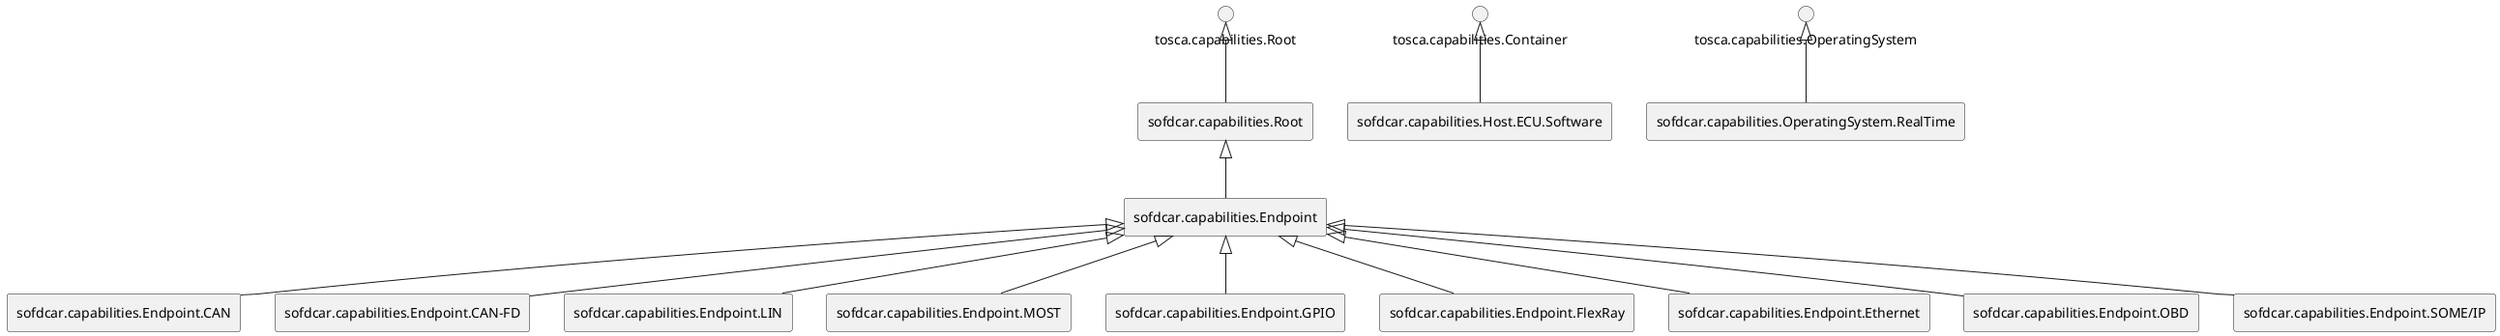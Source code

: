 @startuml
skinparam componentStyle rectangle


rectangle "sofdcar.capabilities.Root"

rectangle "sofdcar.capabilities.Host.ECU.Software"

rectangle "sofdcar.capabilities.OperatingSystem.RealTime"

rectangle "sofdcar.capabilities.Endpoint"

rectangle "sofdcar.capabilities.Endpoint.CAN"

rectangle "sofdcar.capabilities.Endpoint.CAN-FD"

rectangle "sofdcar.capabilities.Endpoint.LIN"

rectangle "sofdcar.capabilities.Endpoint.MOST"

rectangle "sofdcar.capabilities.Endpoint.GPIO"

rectangle "sofdcar.capabilities.Endpoint.FlexRay"

rectangle "sofdcar.capabilities.Endpoint.Ethernet"

rectangle "sofdcar.capabilities.Endpoint.OBD"

rectangle "sofdcar.capabilities.Endpoint.SOME/IP"


"tosca.capabilities.Root" <|-- "sofdcar.capabilities.Root"

"tosca.capabilities.Container" <|-- "sofdcar.capabilities.Host.ECU.Software"

"tosca.capabilities.OperatingSystem" <|-- "sofdcar.capabilities.OperatingSystem.RealTime"

"sofdcar.capabilities.Root" <|-- "sofdcar.capabilities.Endpoint"

"sofdcar.capabilities.Endpoint" <|-- "sofdcar.capabilities.Endpoint.CAN"

"sofdcar.capabilities.Endpoint" <|-- "sofdcar.capabilities.Endpoint.CAN-FD"

"sofdcar.capabilities.Endpoint" <|-- "sofdcar.capabilities.Endpoint.LIN"

"sofdcar.capabilities.Endpoint" <|-- "sofdcar.capabilities.Endpoint.MOST"

"sofdcar.capabilities.Endpoint" <|-- "sofdcar.capabilities.Endpoint.GPIO"

"sofdcar.capabilities.Endpoint" <|-- "sofdcar.capabilities.Endpoint.FlexRay"

"sofdcar.capabilities.Endpoint" <|-- "sofdcar.capabilities.Endpoint.Ethernet"

"sofdcar.capabilities.Endpoint" <|-- "sofdcar.capabilities.Endpoint.OBD"

"sofdcar.capabilities.Endpoint" <|-- "sofdcar.capabilities.Endpoint.SOME/IP"

@enduml